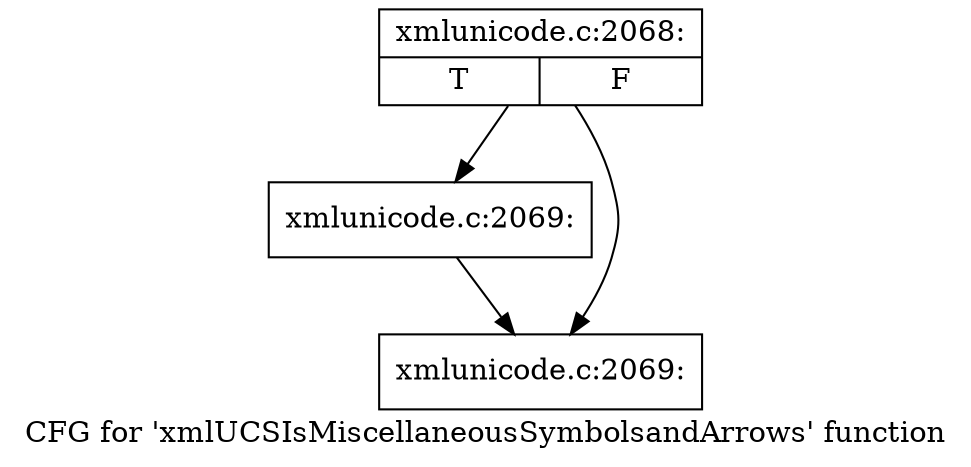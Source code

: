 digraph "CFG for 'xmlUCSIsMiscellaneousSymbolsandArrows' function" {
	label="CFG for 'xmlUCSIsMiscellaneousSymbolsandArrows' function";

	Node0x4e6c440 [shape=record,label="{xmlunicode.c:2068:|{<s0>T|<s1>F}}"];
	Node0x4e6c440 -> Node0x4e6c6d0;
	Node0x4e6c440 -> Node0x4e6c680;
	Node0x4e6c6d0 [shape=record,label="{xmlunicode.c:2069:}"];
	Node0x4e6c6d0 -> Node0x4e6c680;
	Node0x4e6c680 [shape=record,label="{xmlunicode.c:2069:}"];
}

